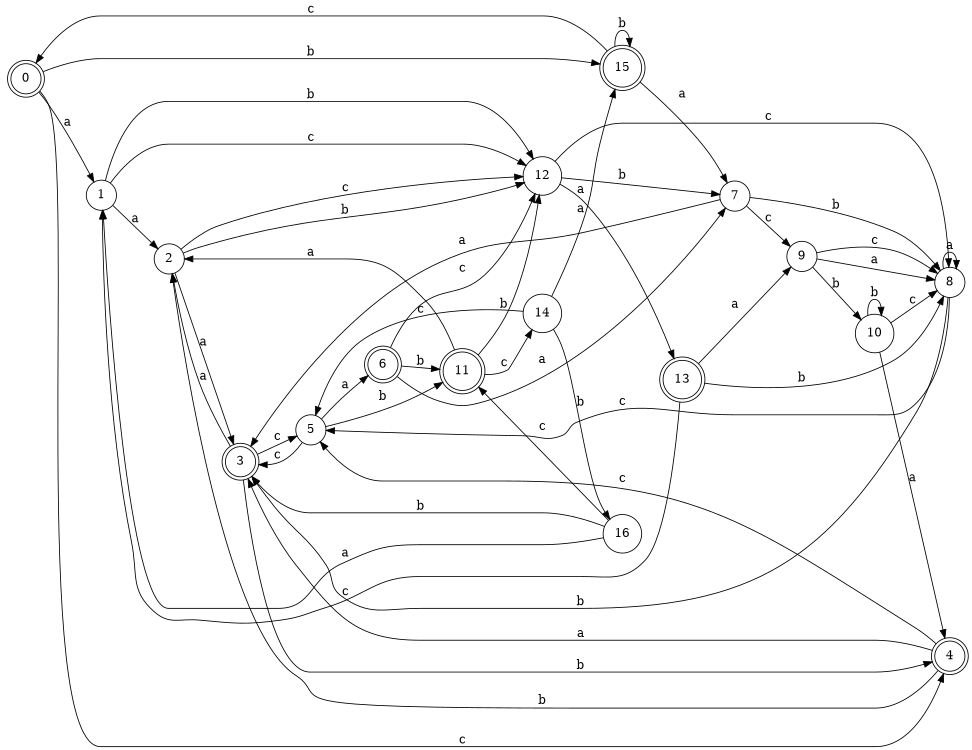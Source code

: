 digraph n14_9 {
__start0 [label="" shape="none"];

rankdir=LR;
size="8,5";

s0 [style="rounded,filled", color="black", fillcolor="white" shape="doublecircle", label="0"];
s1 [style="filled", color="black", fillcolor="white" shape="circle", label="1"];
s2 [style="filled", color="black", fillcolor="white" shape="circle", label="2"];
s3 [style="rounded,filled", color="black", fillcolor="white" shape="doublecircle", label="3"];
s4 [style="rounded,filled", color="black", fillcolor="white" shape="doublecircle", label="4"];
s5 [style="filled", color="black", fillcolor="white" shape="circle", label="5"];
s6 [style="rounded,filled", color="black", fillcolor="white" shape="doublecircle", label="6"];
s7 [style="filled", color="black", fillcolor="white" shape="circle", label="7"];
s8 [style="filled", color="black", fillcolor="white" shape="circle", label="8"];
s9 [style="filled", color="black", fillcolor="white" shape="circle", label="9"];
s10 [style="filled", color="black", fillcolor="white" shape="circle", label="10"];
s11 [style="rounded,filled", color="black", fillcolor="white" shape="doublecircle", label="11"];
s12 [style="filled", color="black", fillcolor="white" shape="circle", label="12"];
s13 [style="rounded,filled", color="black", fillcolor="white" shape="doublecircle", label="13"];
s14 [style="filled", color="black", fillcolor="white" shape="circle", label="14"];
s15 [style="rounded,filled", color="black", fillcolor="white" shape="doublecircle", label="15"];
s16 [style="filled", color="black", fillcolor="white" shape="circle", label="16"];
s0 -> s1 [label="a"];
s0 -> s15 [label="b"];
s0 -> s4 [label="c"];
s1 -> s2 [label="a"];
s1 -> s12 [label="b"];
s1 -> s12 [label="c"];
s2 -> s3 [label="a"];
s2 -> s12 [label="b"];
s2 -> s12 [label="c"];
s3 -> s2 [label="a"];
s3 -> s4 [label="b"];
s3 -> s5 [label="c"];
s4 -> s3 [label="a"];
s4 -> s2 [label="b"];
s4 -> s5 [label="c"];
s5 -> s6 [label="a"];
s5 -> s11 [label="b"];
s5 -> s3 [label="c"];
s6 -> s7 [label="a"];
s6 -> s11 [label="b"];
s6 -> s12 [label="c"];
s7 -> s3 [label="a"];
s7 -> s8 [label="b"];
s7 -> s9 [label="c"];
s8 -> s8 [label="a"];
s8 -> s3 [label="b"];
s8 -> s5 [label="c"];
s9 -> s8 [label="a"];
s9 -> s10 [label="b"];
s9 -> s8 [label="c"];
s10 -> s4 [label="a"];
s10 -> s10 [label="b"];
s10 -> s8 [label="c"];
s11 -> s2 [label="a"];
s11 -> s12 [label="b"];
s11 -> s14 [label="c"];
s12 -> s13 [label="a"];
s12 -> s7 [label="b"];
s12 -> s8 [label="c"];
s13 -> s9 [label="a"];
s13 -> s8 [label="b"];
s13 -> s1 [label="c"];
s14 -> s15 [label="a"];
s14 -> s16 [label="b"];
s14 -> s5 [label="c"];
s15 -> s7 [label="a"];
s15 -> s15 [label="b"];
s15 -> s0 [label="c"];
s16 -> s1 [label="a"];
s16 -> s3 [label="b"];
s16 -> s11 [label="c"];

}